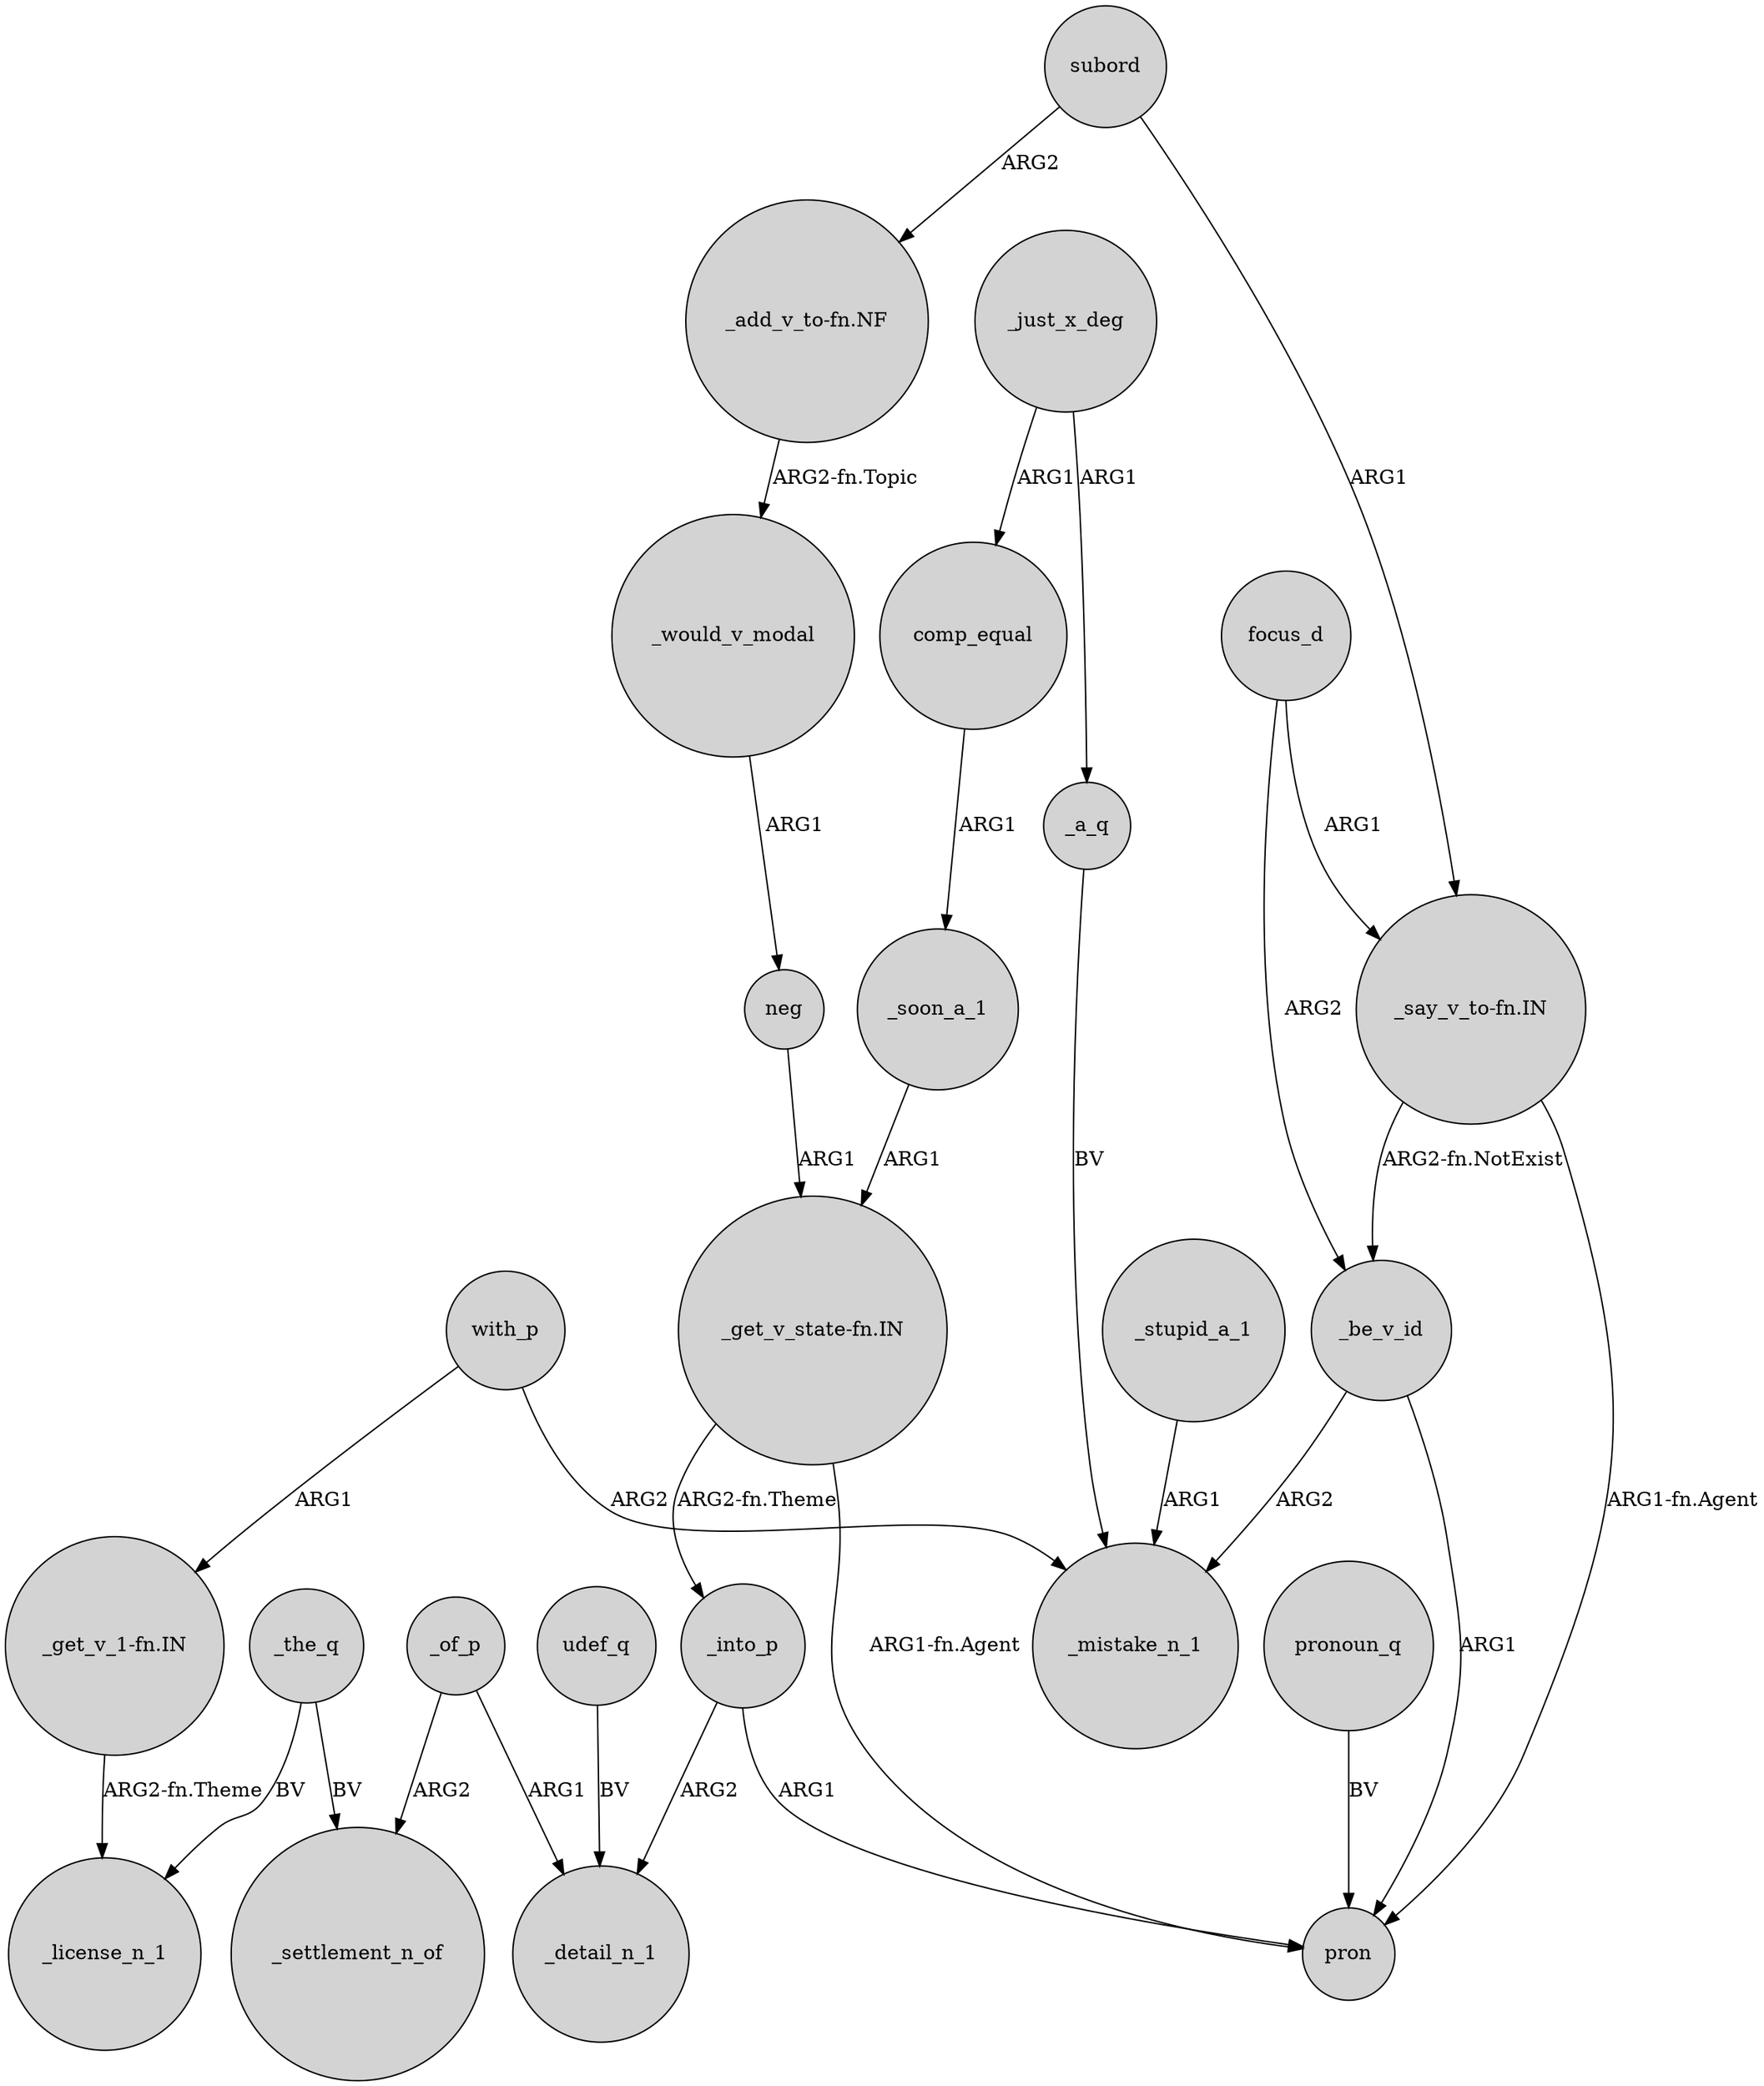 digraph {
	node [shape=circle style=filled]
	focus_d -> _be_v_id [label=ARG2]
	with_p -> "_get_v_1-fn.IN" [label=ARG1]
	subord -> "_add_v_to-fn.NF" [label=ARG2]
	"_add_v_to-fn.NF" -> _would_v_modal [label="ARG2-fn.Topic"]
	neg -> "_get_v_state-fn.IN" [label=ARG1]
	_soon_a_1 -> "_get_v_state-fn.IN" [label=ARG1]
	_just_x_deg -> comp_equal [label=ARG1]
	_of_p -> _detail_n_1 [label=ARG1]
	_be_v_id -> _mistake_n_1 [label=ARG2]
	"_get_v_1-fn.IN" -> _license_n_1 [label="ARG2-fn.Theme"]
	_into_p -> _detail_n_1 [label=ARG2]
	"_say_v_to-fn.IN" -> _be_v_id [label="ARG2-fn.NotExist"]
	subord -> "_say_v_to-fn.IN" [label=ARG1]
	_be_v_id -> pron [label=ARG1]
	pronoun_q -> pron [label=BV]
	_the_q -> _settlement_n_of [label=BV]
	_the_q -> _license_n_1 [label=BV]
	"_get_v_state-fn.IN" -> _into_p [label="ARG2-fn.Theme"]
	_a_q -> _mistake_n_1 [label=BV]
	_would_v_modal -> neg [label=ARG1]
	with_p -> _mistake_n_1 [label=ARG2]
	comp_equal -> _soon_a_1 [label=ARG1]
	"_say_v_to-fn.IN" -> pron [label="ARG1-fn.Agent"]
	_of_p -> _settlement_n_of [label=ARG2]
	_stupid_a_1 -> _mistake_n_1 [label=ARG1]
	udef_q -> _detail_n_1 [label=BV]
	_into_p -> pron [label=ARG1]
	_just_x_deg -> _a_q [label=ARG1]
	"_get_v_state-fn.IN" -> pron [label="ARG1-fn.Agent"]
	focus_d -> "_say_v_to-fn.IN" [label=ARG1]
}
